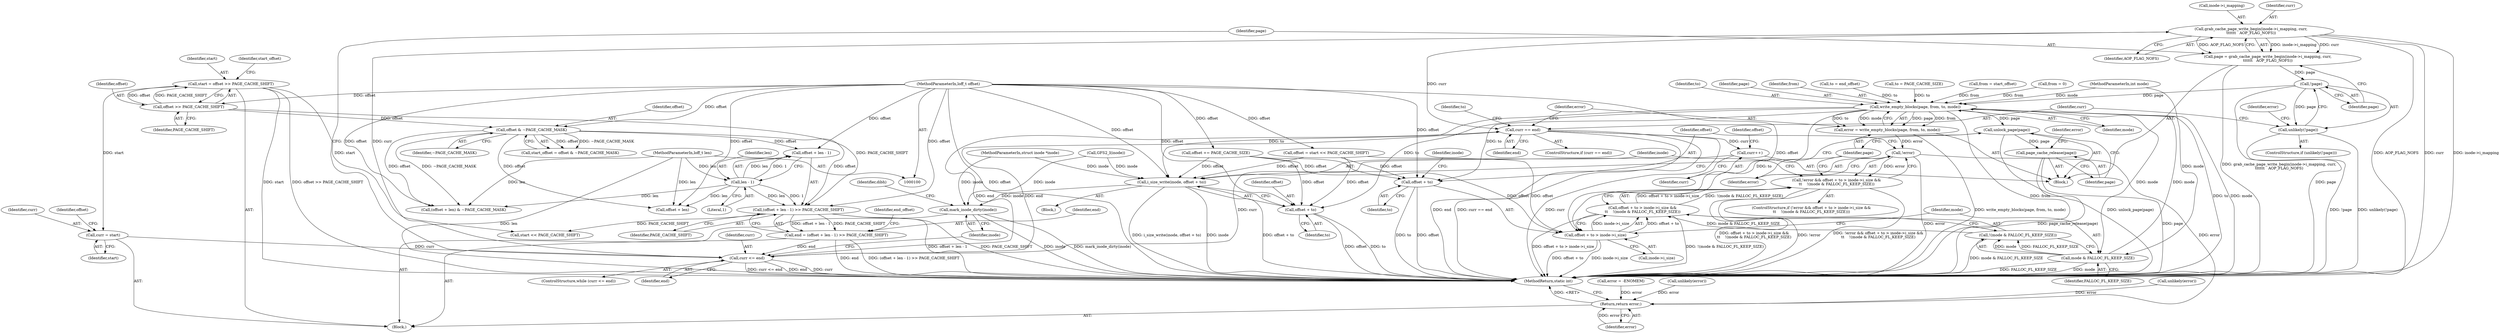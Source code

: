 digraph "1_linux_64dd153c83743af81f20924c6343652d731eeecb_1@API" {
"1000203" [label="(Call,grab_cache_page_write_begin(inode->i_mapping, curr,\n\t\t\t\t\t\t   AOP_FLAG_NOFS))"];
"1000197" [label="(Call,curr <= end)"];
"1000262" [label="(Call,curr++)"];
"1000220" [label="(Call,curr == end)"];
"1000203" [label="(Call,grab_cache_page_write_begin(inode->i_mapping, curr,\n\t\t\t\t\t\t   AOP_FLAG_NOFS))"];
"1000182" [label="(Call,curr = start)"];
"1000114" [label="(Call,start = offset >> PAGE_CACHE_SHIFT)"];
"1000116" [label="(Call,offset >> PAGE_CACHE_SHIFT)"];
"1000102" [label="(MethodParameterIn,loff_t offset)"];
"1000126" [label="(Call,end = (offset + len - 1) >> PAGE_CACHE_SHIFT)"];
"1000128" [label="(Call,(offset + len - 1) >> PAGE_CACHE_SHIFT)"];
"1000122" [label="(Call,offset & ~PAGE_CACHE_MASK)"];
"1000131" [label="(Call,len - 1)"];
"1000103" [label="(MethodParameterIn,loff_t len)"];
"1000201" [label="(Call,page = grab_cache_page_write_begin(inode->i_mapping, curr,\n\t\t\t\t\t\t   AOP_FLAG_NOFS))"];
"1000211" [label="(Call,!page)"];
"1000210" [label="(Call,unlikely(!page))"];
"1000228" [label="(Call,write_empty_blocks(page, from, to, mode))"];
"1000226" [label="(Call,error = write_empty_blocks(page, from, to, mode))"];
"1000235" [label="(Call,!error)"];
"1000234" [label="(Call,!error && offset + to > inode->i_size &&\n\t\t    !(mode & FALLOC_FL_KEEP_SIZE))"];
"1000275" [label="(Return,return error;)"];
"1000238" [label="(Call,offset + to > inode->i_size)"];
"1000237" [label="(Call,offset + to > inode->i_size &&\n\t\t    !(mode & FALLOC_FL_KEEP_SIZE))"];
"1000239" [label="(Call,offset + to)"];
"1000246" [label="(Call,mode & FALLOC_FL_KEEP_SIZE)"];
"1000245" [label="(Call,!(mode & FALLOC_FL_KEEP_SIZE))"];
"1000250" [label="(Call,i_size_write(inode, offset + to))"];
"1000270" [label="(Call,mark_inode_dirty(inode))"];
"1000252" [label="(Call,offset + to)"];
"1000255" [label="(Call,unlock_page(page))"];
"1000257" [label="(Call,page_cache_release(page))"];
"1000219" [label="(ControlStructure,if (curr == end))"];
"1000202" [label="(Identifier,page)"];
"1000115" [label="(Identifier,start)"];
"1000267" [label="(Call,from = 0)"];
"1000200" [label="(Block,)"];
"1000222" [label="(Identifier,end)"];
"1000187" [label="(Call,start << PAGE_CACHE_SHIFT)"];
"1000123" [label="(Identifier,offset)"];
"1000231" [label="(Identifier,to)"];
"1000214" [label="(Call,error = -ENOMEM)"];
"1000270" [label="(Call,mark_inode_dirty(inode))"];
"1000220" [label="(Call,curr == end)"];
"1000265" [label="(Identifier,offset)"];
"1000203" [label="(Call,grab_cache_page_write_begin(inode->i_mapping, curr,\n\t\t\t\t\t\t   AOP_FLAG_NOFS))"];
"1000190" [label="(Call,from = start_offset)"];
"1000140" [label="(Call,(offset + len) & ~PAGE_CACHE_MASK)"];
"1000243" [label="(Identifier,inode)"];
"1000114" [label="(Call,start = offset >> PAGE_CACHE_SHIFT)"];
"1000236" [label="(Identifier,error)"];
"1000241" [label="(Identifier,to)"];
"1000252" [label="(Call,offset + to)"];
"1000129" [label="(Call,offset + len - 1)"];
"1000104" [label="(MethodParameterIn,int mode)"];
"1000198" [label="(Identifier,curr)"];
"1000197" [label="(Call,curr <= end)"];
"1000186" [label="(Identifier,offset)"];
"1000160" [label="(Call,unlikely(error))"];
"1000258" [label="(Identifier,page)"];
"1000228" [label="(Call,write_empty_blocks(page, from, to, mode))"];
"1000182" [label="(Call,curr = start)"];
"1000224" [label="(Identifier,to)"];
"1000212" [label="(Identifier,page)"];
"1000260" [label="(Identifier,error)"];
"1000226" [label="(Call,error = write_empty_blocks(page, from, to, mode))"];
"1000121" [label="(Identifier,start_offset)"];
"1000215" [label="(Identifier,error)"];
"1000179" [label="(Call,unlikely(error))"];
"1000245" [label="(Call,!(mode & FALLOC_FL_KEEP_SIZE))"];
"1000253" [label="(Identifier,offset)"];
"1000257" [label="(Call,page_cache_release(page))"];
"1000102" [label="(MethodParameterIn,loff_t offset)"];
"1000242" [label="(Call,inode->i_size)"];
"1000103" [label="(MethodParameterIn,loff_t len)"];
"1000262" [label="(Call,curr++)"];
"1000229" [label="(Identifier,page)"];
"1000248" [label="(Identifier,FALLOC_FL_KEEP_SIZE)"];
"1000132" [label="(Identifier,len)"];
"1000105" [label="(Block,)"];
"1000238" [label="(Call,offset + to > inode->i_size)"];
"1000277" [label="(MethodReturn,static int)"];
"1000251" [label="(Identifier,inode)"];
"1000131" [label="(Call,len - 1)"];
"1000230" [label="(Identifier,from)"];
"1000276" [label="(Identifier,error)"];
"1000227" [label="(Identifier,error)"];
"1000134" [label="(Identifier,PAGE_CACHE_SHIFT)"];
"1000209" [label="(ControlStructure,if (unlikely(!page)))"];
"1000201" [label="(Call,page = grab_cache_page_write_begin(inode->i_mapping, curr,\n\t\t\t\t\t\t   AOP_FLAG_NOFS))"];
"1000204" [label="(Call,inode->i_mapping)"];
"1000196" [label="(ControlStructure,while (curr <= end))"];
"1000249" [label="(Block,)"];
"1000250" [label="(Call,i_size_write(inode, offset + to))"];
"1000141" [label="(Call,offset + len)"];
"1000247" [label="(Identifier,mode)"];
"1000255" [label="(Call,unlock_page(page))"];
"1000184" [label="(Identifier,start)"];
"1000271" [label="(Identifier,inode)"];
"1000246" [label="(Call,mode & FALLOC_FL_KEEP_SIZE)"];
"1000120" [label="(Call,start_offset = offset & ~PAGE_CACHE_MASK)"];
"1000124" [label="(Identifier,~PAGE_CACHE_MASK)"];
"1000232" [label="(Identifier,mode)"];
"1000223" [label="(Call,to = end_offset)"];
"1000233" [label="(ControlStructure,if (!error && offset + to > inode->i_size &&\n\t\t    !(mode & FALLOC_FL_KEEP_SIZE)))"];
"1000210" [label="(Call,unlikely(!page))"];
"1000101" [label="(MethodParameterIn,struct inode *inode)"];
"1000235" [label="(Call,!error)"];
"1000199" [label="(Identifier,end)"];
"1000109" [label="(Call,GFS2_I(inode))"];
"1000139" [label="(Identifier,end_offset)"];
"1000118" [label="(Identifier,PAGE_CACHE_SHIFT)"];
"1000211" [label="(Call,!page)"];
"1000263" [label="(Identifier,curr)"];
"1000207" [label="(Identifier,curr)"];
"1000275" [label="(Return,return error;)"];
"1000116" [label="(Call,offset >> PAGE_CACHE_SHIFT)"];
"1000273" [label="(Identifier,dibh)"];
"1000128" [label="(Call,(offset + len - 1) >> PAGE_CACHE_SHIFT)"];
"1000221" [label="(Identifier,curr)"];
"1000133" [label="(Literal,1)"];
"1000126" [label="(Call,end = (offset + len - 1) >> PAGE_CACHE_SHIFT)"];
"1000208" [label="(Identifier,AOP_FLAG_NOFS)"];
"1000117" [label="(Identifier,offset)"];
"1000254" [label="(Identifier,to)"];
"1000183" [label="(Identifier,curr)"];
"1000234" [label="(Call,!error && offset + to > inode->i_size &&\n\t\t    !(mode & FALLOC_FL_KEEP_SIZE))"];
"1000237" [label="(Call,offset + to > inode->i_size &&\n\t\t    !(mode & FALLOC_FL_KEEP_SIZE))"];
"1000185" [label="(Call,offset = start << PAGE_CACHE_SHIFT)"];
"1000264" [label="(Call,offset += PAGE_CACHE_SIZE)"];
"1000122" [label="(Call,offset & ~PAGE_CACHE_MASK)"];
"1000256" [label="(Identifier,page)"];
"1000193" [label="(Call,to = PAGE_CACHE_SIZE)"];
"1000127" [label="(Identifier,end)"];
"1000240" [label="(Identifier,offset)"];
"1000239" [label="(Call,offset + to)"];
"1000203" -> "1000201"  [label="AST: "];
"1000203" -> "1000208"  [label="CFG: "];
"1000204" -> "1000203"  [label="AST: "];
"1000207" -> "1000203"  [label="AST: "];
"1000208" -> "1000203"  [label="AST: "];
"1000201" -> "1000203"  [label="CFG: "];
"1000203" -> "1000277"  [label="DDG: AOP_FLAG_NOFS"];
"1000203" -> "1000277"  [label="DDG: curr"];
"1000203" -> "1000277"  [label="DDG: inode->i_mapping"];
"1000203" -> "1000201"  [label="DDG: inode->i_mapping"];
"1000203" -> "1000201"  [label="DDG: curr"];
"1000203" -> "1000201"  [label="DDG: AOP_FLAG_NOFS"];
"1000197" -> "1000203"  [label="DDG: curr"];
"1000203" -> "1000220"  [label="DDG: curr"];
"1000197" -> "1000196"  [label="AST: "];
"1000197" -> "1000199"  [label="CFG: "];
"1000198" -> "1000197"  [label="AST: "];
"1000199" -> "1000197"  [label="AST: "];
"1000202" -> "1000197"  [label="CFG: "];
"1000271" -> "1000197"  [label="CFG: "];
"1000197" -> "1000277"  [label="DDG: curr <= end"];
"1000197" -> "1000277"  [label="DDG: end"];
"1000197" -> "1000277"  [label="DDG: curr"];
"1000262" -> "1000197"  [label="DDG: curr"];
"1000182" -> "1000197"  [label="DDG: curr"];
"1000220" -> "1000197"  [label="DDG: end"];
"1000126" -> "1000197"  [label="DDG: end"];
"1000197" -> "1000220"  [label="DDG: end"];
"1000262" -> "1000200"  [label="AST: "];
"1000262" -> "1000263"  [label="CFG: "];
"1000263" -> "1000262"  [label="AST: "];
"1000265" -> "1000262"  [label="CFG: "];
"1000220" -> "1000262"  [label="DDG: curr"];
"1000220" -> "1000219"  [label="AST: "];
"1000220" -> "1000222"  [label="CFG: "];
"1000221" -> "1000220"  [label="AST: "];
"1000222" -> "1000220"  [label="AST: "];
"1000224" -> "1000220"  [label="CFG: "];
"1000227" -> "1000220"  [label="CFG: "];
"1000220" -> "1000277"  [label="DDG: curr"];
"1000220" -> "1000277"  [label="DDG: end"];
"1000220" -> "1000277"  [label="DDG: curr == end"];
"1000182" -> "1000105"  [label="AST: "];
"1000182" -> "1000184"  [label="CFG: "];
"1000183" -> "1000182"  [label="AST: "];
"1000184" -> "1000182"  [label="AST: "];
"1000186" -> "1000182"  [label="CFG: "];
"1000114" -> "1000182"  [label="DDG: start"];
"1000114" -> "1000105"  [label="AST: "];
"1000114" -> "1000116"  [label="CFG: "];
"1000115" -> "1000114"  [label="AST: "];
"1000116" -> "1000114"  [label="AST: "];
"1000121" -> "1000114"  [label="CFG: "];
"1000114" -> "1000277"  [label="DDG: start"];
"1000114" -> "1000277"  [label="DDG: offset >> PAGE_CACHE_SHIFT"];
"1000116" -> "1000114"  [label="DDG: offset"];
"1000116" -> "1000114"  [label="DDG: PAGE_CACHE_SHIFT"];
"1000114" -> "1000187"  [label="DDG: start"];
"1000116" -> "1000118"  [label="CFG: "];
"1000117" -> "1000116"  [label="AST: "];
"1000118" -> "1000116"  [label="AST: "];
"1000102" -> "1000116"  [label="DDG: offset"];
"1000116" -> "1000122"  [label="DDG: offset"];
"1000116" -> "1000128"  [label="DDG: PAGE_CACHE_SHIFT"];
"1000102" -> "1000100"  [label="AST: "];
"1000102" -> "1000277"  [label="DDG: offset"];
"1000102" -> "1000122"  [label="DDG: offset"];
"1000102" -> "1000128"  [label="DDG: offset"];
"1000102" -> "1000129"  [label="DDG: offset"];
"1000102" -> "1000140"  [label="DDG: offset"];
"1000102" -> "1000141"  [label="DDG: offset"];
"1000102" -> "1000185"  [label="DDG: offset"];
"1000102" -> "1000238"  [label="DDG: offset"];
"1000102" -> "1000239"  [label="DDG: offset"];
"1000102" -> "1000250"  [label="DDG: offset"];
"1000102" -> "1000252"  [label="DDG: offset"];
"1000102" -> "1000264"  [label="DDG: offset"];
"1000126" -> "1000105"  [label="AST: "];
"1000126" -> "1000128"  [label="CFG: "];
"1000127" -> "1000126"  [label="AST: "];
"1000128" -> "1000126"  [label="AST: "];
"1000139" -> "1000126"  [label="CFG: "];
"1000126" -> "1000277"  [label="DDG: end"];
"1000126" -> "1000277"  [label="DDG: (offset + len - 1) >> PAGE_CACHE_SHIFT"];
"1000128" -> "1000126"  [label="DDG: offset + len - 1"];
"1000128" -> "1000126"  [label="DDG: PAGE_CACHE_SHIFT"];
"1000128" -> "1000134"  [label="CFG: "];
"1000129" -> "1000128"  [label="AST: "];
"1000134" -> "1000128"  [label="AST: "];
"1000128" -> "1000277"  [label="DDG: offset + len - 1"];
"1000128" -> "1000277"  [label="DDG: PAGE_CACHE_SHIFT"];
"1000122" -> "1000128"  [label="DDG: offset"];
"1000131" -> "1000128"  [label="DDG: len"];
"1000131" -> "1000128"  [label="DDG: 1"];
"1000128" -> "1000187"  [label="DDG: PAGE_CACHE_SHIFT"];
"1000122" -> "1000120"  [label="AST: "];
"1000122" -> "1000124"  [label="CFG: "];
"1000123" -> "1000122"  [label="AST: "];
"1000124" -> "1000122"  [label="AST: "];
"1000120" -> "1000122"  [label="CFG: "];
"1000122" -> "1000120"  [label="DDG: offset"];
"1000122" -> "1000120"  [label="DDG: ~PAGE_CACHE_MASK"];
"1000122" -> "1000129"  [label="DDG: offset"];
"1000122" -> "1000140"  [label="DDG: offset"];
"1000122" -> "1000140"  [label="DDG: ~PAGE_CACHE_MASK"];
"1000122" -> "1000141"  [label="DDG: offset"];
"1000131" -> "1000129"  [label="AST: "];
"1000131" -> "1000133"  [label="CFG: "];
"1000132" -> "1000131"  [label="AST: "];
"1000133" -> "1000131"  [label="AST: "];
"1000129" -> "1000131"  [label="CFG: "];
"1000131" -> "1000129"  [label="DDG: len"];
"1000131" -> "1000129"  [label="DDG: 1"];
"1000103" -> "1000131"  [label="DDG: len"];
"1000131" -> "1000140"  [label="DDG: len"];
"1000131" -> "1000141"  [label="DDG: len"];
"1000103" -> "1000100"  [label="AST: "];
"1000103" -> "1000277"  [label="DDG: len"];
"1000103" -> "1000140"  [label="DDG: len"];
"1000103" -> "1000141"  [label="DDG: len"];
"1000201" -> "1000200"  [label="AST: "];
"1000202" -> "1000201"  [label="AST: "];
"1000212" -> "1000201"  [label="CFG: "];
"1000201" -> "1000277"  [label="DDG: grab_cache_page_write_begin(inode->i_mapping, curr,\n\t\t\t\t\t\t   AOP_FLAG_NOFS)"];
"1000201" -> "1000211"  [label="DDG: page"];
"1000211" -> "1000210"  [label="AST: "];
"1000211" -> "1000212"  [label="CFG: "];
"1000212" -> "1000211"  [label="AST: "];
"1000210" -> "1000211"  [label="CFG: "];
"1000211" -> "1000277"  [label="DDG: page"];
"1000211" -> "1000210"  [label="DDG: page"];
"1000211" -> "1000228"  [label="DDG: page"];
"1000210" -> "1000209"  [label="AST: "];
"1000215" -> "1000210"  [label="CFG: "];
"1000221" -> "1000210"  [label="CFG: "];
"1000210" -> "1000277"  [label="DDG: unlikely(!page)"];
"1000210" -> "1000277"  [label="DDG: !page"];
"1000228" -> "1000226"  [label="AST: "];
"1000228" -> "1000232"  [label="CFG: "];
"1000229" -> "1000228"  [label="AST: "];
"1000230" -> "1000228"  [label="AST: "];
"1000231" -> "1000228"  [label="AST: "];
"1000232" -> "1000228"  [label="AST: "];
"1000226" -> "1000228"  [label="CFG: "];
"1000228" -> "1000277"  [label="DDG: to"];
"1000228" -> "1000277"  [label="DDG: mode"];
"1000228" -> "1000277"  [label="DDG: from"];
"1000228" -> "1000226"  [label="DDG: page"];
"1000228" -> "1000226"  [label="DDG: from"];
"1000228" -> "1000226"  [label="DDG: to"];
"1000228" -> "1000226"  [label="DDG: mode"];
"1000267" -> "1000228"  [label="DDG: from"];
"1000190" -> "1000228"  [label="DDG: from"];
"1000193" -> "1000228"  [label="DDG: to"];
"1000223" -> "1000228"  [label="DDG: to"];
"1000246" -> "1000228"  [label="DDG: mode"];
"1000104" -> "1000228"  [label="DDG: mode"];
"1000228" -> "1000238"  [label="DDG: to"];
"1000228" -> "1000239"  [label="DDG: to"];
"1000228" -> "1000246"  [label="DDG: mode"];
"1000228" -> "1000250"  [label="DDG: to"];
"1000228" -> "1000252"  [label="DDG: to"];
"1000228" -> "1000255"  [label="DDG: page"];
"1000226" -> "1000200"  [label="AST: "];
"1000227" -> "1000226"  [label="AST: "];
"1000236" -> "1000226"  [label="CFG: "];
"1000226" -> "1000277"  [label="DDG: write_empty_blocks(page, from, to, mode)"];
"1000226" -> "1000235"  [label="DDG: error"];
"1000235" -> "1000234"  [label="AST: "];
"1000235" -> "1000236"  [label="CFG: "];
"1000236" -> "1000235"  [label="AST: "];
"1000240" -> "1000235"  [label="CFG: "];
"1000234" -> "1000235"  [label="CFG: "];
"1000235" -> "1000277"  [label="DDG: error"];
"1000235" -> "1000234"  [label="DDG: error"];
"1000235" -> "1000275"  [label="DDG: error"];
"1000234" -> "1000233"  [label="AST: "];
"1000234" -> "1000237"  [label="CFG: "];
"1000237" -> "1000234"  [label="AST: "];
"1000251" -> "1000234"  [label="CFG: "];
"1000256" -> "1000234"  [label="CFG: "];
"1000234" -> "1000277"  [label="DDG: offset + to > inode->i_size &&\n\t\t    !(mode & FALLOC_FL_KEEP_SIZE)"];
"1000234" -> "1000277"  [label="DDG: !error"];
"1000234" -> "1000277"  [label="DDG: !error && offset + to > inode->i_size &&\n\t\t    !(mode & FALLOC_FL_KEEP_SIZE)"];
"1000237" -> "1000234"  [label="DDG: offset + to > inode->i_size"];
"1000237" -> "1000234"  [label="DDG: !(mode & FALLOC_FL_KEEP_SIZE)"];
"1000275" -> "1000105"  [label="AST: "];
"1000275" -> "1000276"  [label="CFG: "];
"1000276" -> "1000275"  [label="AST: "];
"1000277" -> "1000275"  [label="CFG: "];
"1000275" -> "1000277"  [label="DDG: <RET>"];
"1000276" -> "1000275"  [label="DDG: error"];
"1000179" -> "1000275"  [label="DDG: error"];
"1000214" -> "1000275"  [label="DDG: error"];
"1000160" -> "1000275"  [label="DDG: error"];
"1000238" -> "1000237"  [label="AST: "];
"1000238" -> "1000242"  [label="CFG: "];
"1000239" -> "1000238"  [label="AST: "];
"1000242" -> "1000238"  [label="AST: "];
"1000247" -> "1000238"  [label="CFG: "];
"1000237" -> "1000238"  [label="CFG: "];
"1000238" -> "1000277"  [label="DDG: offset + to"];
"1000238" -> "1000277"  [label="DDG: inode->i_size"];
"1000238" -> "1000237"  [label="DDG: offset + to"];
"1000238" -> "1000237"  [label="DDG: inode->i_size"];
"1000185" -> "1000238"  [label="DDG: offset"];
"1000264" -> "1000238"  [label="DDG: offset"];
"1000237" -> "1000245"  [label="CFG: "];
"1000245" -> "1000237"  [label="AST: "];
"1000237" -> "1000277"  [label="DDG: !(mode & FALLOC_FL_KEEP_SIZE)"];
"1000237" -> "1000277"  [label="DDG: offset + to > inode->i_size"];
"1000245" -> "1000237"  [label="DDG: mode & FALLOC_FL_KEEP_SIZE"];
"1000239" -> "1000241"  [label="CFG: "];
"1000240" -> "1000239"  [label="AST: "];
"1000241" -> "1000239"  [label="AST: "];
"1000243" -> "1000239"  [label="CFG: "];
"1000239" -> "1000277"  [label="DDG: offset"];
"1000239" -> "1000277"  [label="DDG: to"];
"1000185" -> "1000239"  [label="DDG: offset"];
"1000264" -> "1000239"  [label="DDG: offset"];
"1000246" -> "1000245"  [label="AST: "];
"1000246" -> "1000248"  [label="CFG: "];
"1000247" -> "1000246"  [label="AST: "];
"1000248" -> "1000246"  [label="AST: "];
"1000245" -> "1000246"  [label="CFG: "];
"1000246" -> "1000277"  [label="DDG: FALLOC_FL_KEEP_SIZE"];
"1000246" -> "1000277"  [label="DDG: mode"];
"1000246" -> "1000245"  [label="DDG: mode"];
"1000246" -> "1000245"  [label="DDG: FALLOC_FL_KEEP_SIZE"];
"1000104" -> "1000246"  [label="DDG: mode"];
"1000245" -> "1000277"  [label="DDG: mode & FALLOC_FL_KEEP_SIZE"];
"1000250" -> "1000249"  [label="AST: "];
"1000250" -> "1000252"  [label="CFG: "];
"1000251" -> "1000250"  [label="AST: "];
"1000252" -> "1000250"  [label="AST: "];
"1000256" -> "1000250"  [label="CFG: "];
"1000250" -> "1000277"  [label="DDG: inode"];
"1000250" -> "1000277"  [label="DDG: offset + to"];
"1000250" -> "1000277"  [label="DDG: i_size_write(inode, offset + to)"];
"1000109" -> "1000250"  [label="DDG: inode"];
"1000101" -> "1000250"  [label="DDG: inode"];
"1000185" -> "1000250"  [label="DDG: offset"];
"1000264" -> "1000250"  [label="DDG: offset"];
"1000250" -> "1000270"  [label="DDG: inode"];
"1000270" -> "1000105"  [label="AST: "];
"1000270" -> "1000271"  [label="CFG: "];
"1000271" -> "1000270"  [label="AST: "];
"1000273" -> "1000270"  [label="CFG: "];
"1000270" -> "1000277"  [label="DDG: mark_inode_dirty(inode)"];
"1000270" -> "1000277"  [label="DDG: inode"];
"1000109" -> "1000270"  [label="DDG: inode"];
"1000101" -> "1000270"  [label="DDG: inode"];
"1000252" -> "1000254"  [label="CFG: "];
"1000253" -> "1000252"  [label="AST: "];
"1000254" -> "1000252"  [label="AST: "];
"1000252" -> "1000277"  [label="DDG: offset"];
"1000252" -> "1000277"  [label="DDG: to"];
"1000185" -> "1000252"  [label="DDG: offset"];
"1000264" -> "1000252"  [label="DDG: offset"];
"1000255" -> "1000200"  [label="AST: "];
"1000255" -> "1000256"  [label="CFG: "];
"1000256" -> "1000255"  [label="AST: "];
"1000258" -> "1000255"  [label="CFG: "];
"1000255" -> "1000277"  [label="DDG: unlock_page(page)"];
"1000255" -> "1000257"  [label="DDG: page"];
"1000257" -> "1000200"  [label="AST: "];
"1000257" -> "1000258"  [label="CFG: "];
"1000258" -> "1000257"  [label="AST: "];
"1000260" -> "1000257"  [label="CFG: "];
"1000257" -> "1000277"  [label="DDG: page"];
"1000257" -> "1000277"  [label="DDG: page_cache_release(page)"];
}
